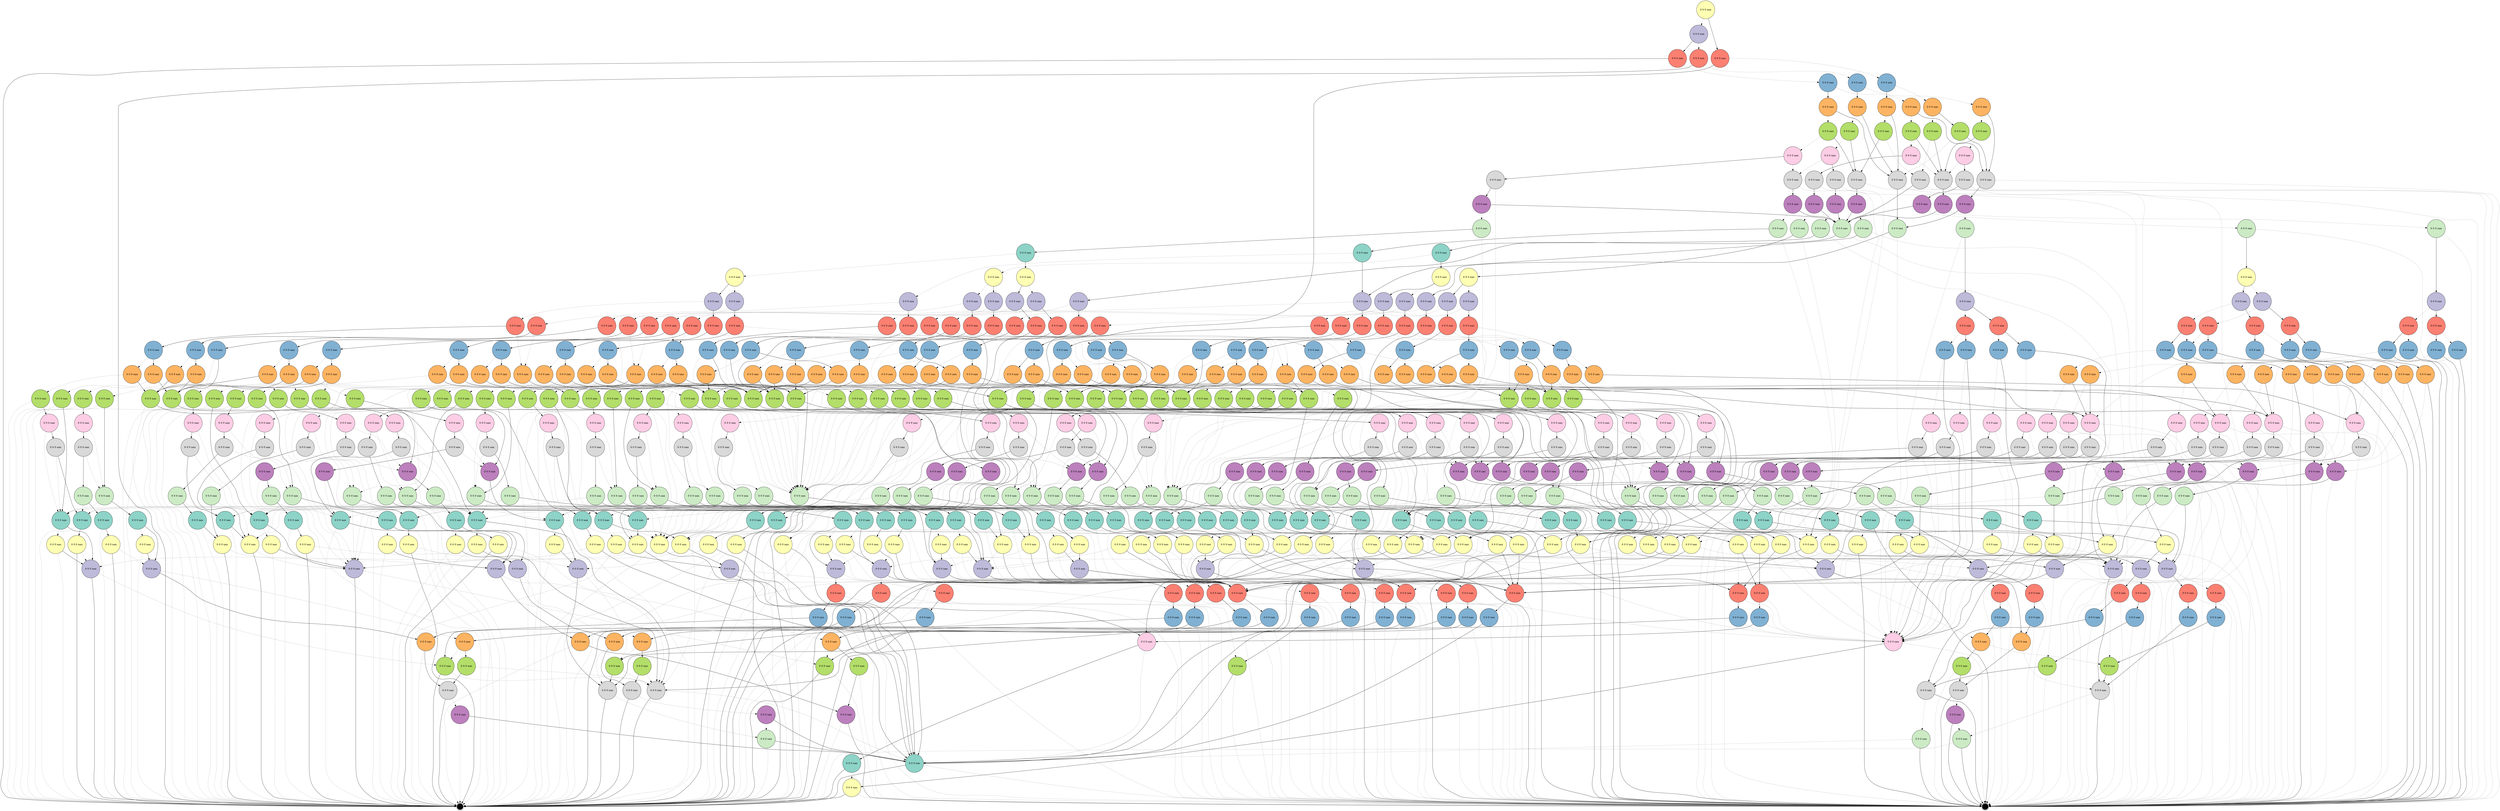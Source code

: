 digraph "" {
		node [colorscheme=set312,
		label="\N",
		shape=circle,
		style=filled
		];
{
graph [rank=same];
74072	[fillcolor=2, label="0 0 0 nan", rank=1];
}
{
graph [rank=same];
74071	[fillcolor=3, label="0 0 0 nan", rank=2];
}
{
graph [rank=same];
74070	[fillcolor=4, label="0 0 0 nan", rank=3];
73778	[fillcolor=4, label="0 0 0 nan", rank=3];
73496	[fillcolor=4, label="0 0 0 nan", rank=3];
}
{
graph [rank=same];
74069	[fillcolor=5, label="0 0 0 nan", rank=4];
73495	[fillcolor=5, label="0 0 0 nan", rank=4];
73777	[fillcolor=5, label="0 0 0 nan", rank=4];
}
{
graph [rank=same];
73776	[fillcolor=6, label="0 0 0 nan", rank=5];
74068	[fillcolor=6, label="0 0 0 nan", rank=5];
73447	[fillcolor=6, label="0 0 0 nan", rank=5];
73494	[fillcolor=6, label="0 0 0 nan", rank=5];
74005	[fillcolor=6, label="0 0 0 nan", rank=5];
73725	[fillcolor=6, label="0 0 0 nan", rank=5];
}
{
graph [rank=same];
73724	[fillcolor=7, label="0 0 0 nan", rank=6];
74004	[fillcolor=7, label="0 0 0 nan", rank=6];
73775	[fillcolor=7, label="0 0 0 nan", rank=6];
73446	[fillcolor=7, label="0 0 0 nan", rank=6];
74067	[fillcolor=7, label="0 0 0 nan", rank=6];
73472	[fillcolor=7, label="0 0 0 nan", rank=6];
73493	[fillcolor=7, label="0 0 0 nan", rank=6];
}
{
graph [rank=same];
74066	[fillcolor=8, label="0 0 0 nan", rank=7];
73774	[fillcolor=8, label="0 0 0 nan", rank=7];
73723	[fillcolor=8, label="0 0 0 nan", rank=7];
74003	[fillcolor=8, label="0 0 0 nan", rank=7];
}
{
graph [rank=same];
73445	[fillcolor=9, label="0 0 0 nan", rank=8];
74065	[fillcolor=9, label="0 0 0 nan", rank=8];
73492	[fillcolor=9, label="0 0 0 nan", rank=8];
73722	[fillcolor=9, label="0 0 0 nan", rank=8];
73391	[fillcolor=9, label="0 0 0 nan", rank=8];
73773	[fillcolor=9, label="0 0 0 nan", rank=8];
73471	[fillcolor=9, label="0 0 0 nan", rank=8];
73444	[fillcolor=9, label="0 0 0 nan", rank=8];
73713	[fillcolor=9, label="0 0 0 nan", rank=8];
74002	[fillcolor=9, label="0 0 0 nan", rank=8];
}
{
graph [rank=same];
73721	[fillcolor=10, label="0 0 0 nan", rank=9];
74064	[fillcolor=10, label="0 0 0 nan", rank=9];
73772	[fillcolor=10, label="0 0 0 nan", rank=9];
73491	[fillcolor=10, label="0 0 0 nan", rank=9];
73470	[fillcolor=10, label="0 0 0 nan", rank=9];
73443	[fillcolor=10, label="0 0 0 nan", rank=9];
73712	[fillcolor=10, label="0 0 0 nan", rank=9];
74001	[fillcolor=10, label="0 0 0 nan", rank=9];
}
{
graph [rank=same];
73490	[fillcolor=11, label="0 0 0 nan", rank=10];
73442	[fillcolor=11, label="0 0 0 nan", rank=10];
73403	[fillcolor=11, label="0 0 0 nan", rank=10];
73720	[fillcolor=11, label="0 0 0 nan", rank=10];
73469	[fillcolor=11, label="0 0 0 nan", rank=10];
73390	[fillcolor=11, label="0 0 0 nan", rank=10];
74000	[fillcolor=11, label="0 0 0 nan", rank=10];
73771	[fillcolor=11, label="0 0 0 nan", rank=10];
73711	[fillcolor=11, label="0 0 0 nan", rank=10];
74063	[fillcolor=11, label="0 0 0 nan", rank=10];
}
{
graph [rank=same];
73710	[fillcolor=1, label="0 0 0 nan", rank=11];
73999	[fillcolor=1, label="0 0 0 nan", rank=11];
73719	[fillcolor=1, label="0 0 0 nan", rank=11];
}
{
graph [rank=same];
73902	[fillcolor=2, label="0 0 0 nan", rank=12];
73599	[fillcolor=2, label="0 0 0 nan", rank=12];
74062	[fillcolor=2, label="0 0 0 nan", rank=12];
73709	[fillcolor=2, label="0 0 0 nan", rank=12];
73770	[fillcolor=2, label="0 0 0 nan", rank=12];
73998	[fillcolor=2, label="0 0 0 nan", rank=12];
}
{
graph [rank=same];
73997	[fillcolor=3, label="0 0 0 nan", rank=13];
73598	[fillcolor=3, label="0 0 0 nan", rank=13];
73441	[fillcolor=3, label="0 0 0 nan", rank=13];
73769	[fillcolor=3, label="0 0 0 nan", rank=13];
73468	[fillcolor=3, label="0 0 0 nan", rank=13];
73708	[fillcolor=3, label="0 0 0 nan", rank=13];
73389	[fillcolor=3, label="0 0 0 nan", rank=13];
74040	[fillcolor=3, label="0 0 0 nan", rank=13];
73559	[fillcolor=3, label="0 0 0 nan", rank=13];
73718	[fillcolor=3, label="0 0 0 nan", rank=13];
73901	[fillcolor=3, label="0 0 0 nan", rank=13];
73402	[fillcolor=3, label="0 0 0 nan", rank=13];
73668	[fillcolor=3, label="0 0 0 nan", rank=13];
74061	[fillcolor=3, label="0 0 0 nan", rank=13];
73489	[fillcolor=3, label="0 0 0 nan", rank=13];
73857	[fillcolor=3, label="0 0 0 nan", rank=13];
73953	[fillcolor=3, label="0 0 0 nan", rank=13];
73752	[fillcolor=3, label="0 0 0 nan", rank=13];
}
{
graph [rank=same];
73558	[fillcolor=4, label="0 0 0 nan", rank=14];
73768	[fillcolor=4, label="0 0 0 nan", rank=14];
73597	[fillcolor=4, label="0 0 0 nan", rank=14];
73387	[fillcolor=4, label="0 0 0 nan", rank=14];
73837	[fillcolor=4, label="0 0 0 nan", rank=14];
74050	[fillcolor=4, label="0 0 0 nan", rank=14];
73760	[fillcolor=4, label="0 0 0 nan", rank=14];
73900	[fillcolor=4, label="0 0 0 nan", rank=14];
73883	[fillcolor=4, label="0 0 0 nan", rank=14];
73717	[fillcolor=4, label="0 0 0 nan", rank=14];
73401	[fillcolor=4, label="0 0 0 nan", rank=14];
73488	[fillcolor=4, label="0 0 0 nan", rank=14];
73740	[fillcolor=4, label="0 0 0 nan", rank=14];
73429	[fillcolor=4, label="0 0 0 nan", rank=14];
73939	[fillcolor=4, label="0 0 0 nan", rank=14];
73460	[fillcolor=4, label="0 0 0 nan", rank=14];
73751	[fillcolor=4, label="0 0 0 nan", rank=14];
73467	[fillcolor=4, label="0 0 0 nan", rank=14];
73388	[fillcolor=4, label="0 0 0 nan", rank=14];
74024	[fillcolor=4, label="0 0 0 nan", rank=14];
73481	[fillcolor=4, label="0 0 0 nan", rank=14];
73440	[fillcolor=4, label="0 0 0 nan", rank=14];
73715	[fillcolor=4, label="0 0 0 nan", rank=14];
73543	[fillcolor=4, label="0 0 0 nan", rank=14];
73952	[fillcolor=4, label="0 0 0 nan", rank=14];
73582	[fillcolor=4, label="0 0 0 nan", rank=14];
74039	[fillcolor=4, label="0 0 0 nan", rank=14];
73692	[fillcolor=4, label="0 0 0 nan", rank=14];
73400	[fillcolor=4, label="0 0 0 nan", rank=14];
73707	[fillcolor=4, label="0 0 0 nan", rank=14];
73652	[fillcolor=4, label="0 0 0 nan", rank=14];
73856	[fillcolor=4, label="0 0 0 nan", rank=14];
73667	[fillcolor=4, label="0 0 0 nan", rank=14];
73996	[fillcolor=4, label="0 0 0 nan", rank=14];
74060	[fillcolor=4, label="0 0 0 nan", rank=14];
73979	[fillcolor=4, label="0 0 0 nan", rank=14];
}
{
graph [rank=same];
73596	[fillcolor=5, label="0 0 0 nan", rank=15];
73767	[fillcolor=5, label="0 0 0 nan", rank=15];
73518	[fillcolor=5, label="0 0 0 nan", rank=15];
74038	[fillcolor=5, label="0 0 0 nan", rank=15];
73557	[fillcolor=5, label="0 0 0 nan", rank=15];
73439	[fillcolor=5, label="0 0 0 nan", rank=15];
73428	[fillcolor=5, label="0 0 0 nan", rank=15];
73434	[fillcolor=5, label="0 0 0 nan", rank=15];
73542	[fillcolor=5, label="0 0 0 nan", rank=15];
74014	[fillcolor=5, label="0 0 0 nan", rank=15];
73487	[fillcolor=5, label="0 0 0 nan", rank=15];
73466	[fillcolor=5, label="0 0 0 nan", rank=15];
73855	[fillcolor=5, label="0 0 0 nan", rank=15];
73716	[fillcolor=5, label="0 0 0 nan", rank=15];
73732	[fillcolor=5, label="0 0 0 nan", rank=15];
73846	[fillcolor=5, label="0 0 0 nan", rank=15];
73930	[fillcolor=5, label="0 0 0 nan", rank=15];
73476	[fillcolor=5, label="0 0 0 nan", rank=15];
73978	[fillcolor=5, label="0 0 0 nan", rank=15];
73550	[fillcolor=5, label="0 0 0 nan", rank=15];
73480	[fillcolor=5, label="0 0 0 nan", rank=15];
73899	[fillcolor=5, label="0 0 0 nan", rank=15];
73745	[fillcolor=5, label="0 0 0 nan", rank=15];
73418	[fillcolor=5, label="0 0 0 nan", rank=15];
73882	[fillcolor=5, label="0 0 0 nan", rank=15];
73463	[fillcolor=5, label="0 0 0 nan", rank=15];
73706	[fillcolor=5, label="0 0 0 nan", rank=15];
73739	[fillcolor=5, label="0 0 0 nan", rank=15];
74031	[fillcolor=5, label="0 0 0 nan", rank=15];
73663	[fillcolor=5, label="0 0 0 nan", rank=15];
73759	[fillcolor=5, label="0 0 0 nan", rank=15];
73453	[fillcolor=5, label="0 0 0 nan", rank=15];
73484	[fillcolor=5, label="0 0 0 nan", rank=15];
74049	[fillcolor=5, label="0 0 0 nan", rank=15];
74023	[fillcolor=5, label="0 0 0 nan", rank=15];
73995	[fillcolor=5, label="0 0 0 nan", rank=15];
73750	[fillcolor=5, label="0 0 0 nan", rank=15];
73714	[fillcolor=5, label="0 0 0 nan", rank=15];
73691	[fillcolor=5, label="0 0 0 nan", rank=15];
74059	[fillcolor=5, label="0 0 0 nan", rank=15];
73459	[fillcolor=5, label="0 0 0 nan", rank=15];
73948	[fillcolor=5, label="0 0 0 nan", rank=15];
73638	[fillcolor=5, label="0 0 0 nan", rank=15];
73806	[fillcolor=5, label="0 0 0 nan", rank=15];
73581	[fillcolor=5, label="0 0 0 nan", rank=15];
73836	[fillcolor=5, label="0 0 0 nan", rank=15];
}
{
graph [rank=same];
73588	[fillcolor=6, label="0 0 0 nan", rank=16];
73840	[fillcolor=6, label="0 0 0 nan", rank=16];
73738	[fillcolor=6, label="0 0 0 nan", rank=16];
73580	[fillcolor=6, label="0 0 0 nan", rank=16];
73762	[fillcolor=6, label="0 0 0 nan", rank=16];
73795	[fillcolor=6, label="0 0 0 nan", rank=16];
73825	[fillcolor=6, label="0 0 0 nan", rank=16];
73929	[fillcolor=6, label="0 0 0 nan", rank=16];
73749	[fillcolor=6, label="0 0 0 nan", rank=16];
73731	[fillcolor=6, label="0 0 0 nan", rank=16];
73849	[fillcolor=6, label="0 0 0 nan", rank=16];
73890	[fillcolor=6, label="0 0 0 nan", rank=16];
73637	[fillcolor=6, label="0 0 0 nan", rank=16];
73986	[fillcolor=6, label="0 0 0 nan", rank=16];
74022	[fillcolor=6, label="0 0 0 nan", rank=16];
74008	[fillcolor=6, label="0 0 0 nan", rank=16];
73938	[fillcolor=6, label="0 0 0 nan", rank=16];
73942	[fillcolor=6, label="0 0 0 nan", rank=16];
73898	[fillcolor=6, label="0 0 0 nan", rank=16];
73595	[fillcolor=6, label="0 0 0 nan", rank=16];
73766	[fillcolor=6, label="0 0 0 nan", rank=16];
73662	[fillcolor=6, label="0 0 0 nan", rank=16];
73556	[fillcolor=6, label="0 0 0 nan", rank=16];
73690	[fillcolor=6, label="0 0 0 nan", rank=16];
73545	[fillcolor=6, label="0 0 0 nan", rank=16];
74033	[fillcolor=6, label="0 0 0 nan", rank=16];
73845	[fillcolor=6, label="0 0 0 nan", rank=16];
73549	[fillcolor=6, label="0 0 0 nan", rank=16];
73744	[fillcolor=6, label="0 0 0 nan", rank=16];
74037	[fillcolor=6, label="0 0 0 nan", rank=16];
73951	[fillcolor=6, label="0 0 0 nan", rank=16];
73758	[fillcolor=6, label="0 0 0 nan", rank=16];
73919	[fillcolor=6, label="0 0 0 nan", rank=16];
73532	[fillcolor=6, label="0 0 0 nan", rank=16];
73741	[fillcolor=6, label="0 0 0 nan", rank=16];
73835	[fillcolor=6, label="0 0 0 nan", rank=16];
73994	[fillcolor=6, label="0 0 0 nan", rank=16];
73734	[fillcolor=6, label="0 0 0 nan", rank=16];
74013	[fillcolor=6, label="0 0 0 nan", rank=16];
73573	[fillcolor=6, label="0 0 0 nan", rank=16];
73977	[fillcolor=6, label="0 0 0 nan", rank=16];
73620	[fillcolor=6, label="0 0 0 nan", rank=16];
73947	[fillcolor=6, label="0 0 0 nan", rank=16];
73705	[fillcolor=6, label="0 0 0 nan", rank=16];
73969	[fillcolor=6, label="0 0 0 nan", rank=16];
73698	[fillcolor=6, label="0 0 0 nan", rank=16];
73854	[fillcolor=6, label="0 0 0 nan", rank=16];
73881	[fillcolor=6, label="0 0 0 nan", rank=16];
73655	[fillcolor=6, label="0 0 0 nan", rank=16];
73746	[fillcolor=6, label="0 0 0 nan", rank=16];
74026	[fillcolor=6, label="0 0 0 nan", rank=16];
74017	[fillcolor=6, label="0 0 0 nan", rank=16];
74058	[fillcolor=6, label="0 0 0 nan", rank=16];
73508	[fillcolor=6, label="0 0 0 nan", rank=16];
73541	[fillcolor=6, label="0 0 0 nan", rank=16];
73873	[fillcolor=6, label="0 0 0 nan", rank=16];
73552	[fillcolor=6, label="0 0 0 nan", rank=16];
73683	[fillcolor=6, label="0 0 0 nan", rank=16];
73517	[fillcolor=6, label="0 0 0 nan", rank=16];
73666	[fillcolor=6, label="0 0 0 nan", rank=16];
73805	[fillcolor=6, label="0 0 0 nan", rank=16];
74043	[fillcolor=6, label="0 0 0 nan", rank=16];
73754	[fillcolor=6, label="0 0 0 nan", rank=16];
73651	[fillcolor=6, label="0 0 0 nan", rank=16];
74030	[fillcolor=6, label="0 0 0 nan", rank=16];
74048	[fillcolor=6, label="0 0 0 nan", rank=16];
74053	[fillcolor=6, label="0 0 0 nan", rank=16];
73727	[fillcolor=6, label="0 0 0 nan", rank=16];
}
{
graph [rank=same];
73650	[fillcolor=7, label="0 0 0 nan", rank=17];
73834	[fillcolor=7, label="0 0 0 nan", rank=17];
73824	[fillcolor=7, label="0 0 0 nan", rank=17];
73435	[fillcolor=7, label="0 0 0 nan", rank=17];
73928	[fillcolor=7, label="0 0 0 nan", rank=17];
73946	[fillcolor=7, label="0 0 0 nan", rank=17];
73897	[fillcolor=7, label="0 0 0 nan", rank=17];
73654	[fillcolor=7, label="0 0 0 nan", rank=17];
73794	[fillcolor=7, label="0 0 0 nan", rank=17];
73697	[fillcolor=7, label="0 0 0 nan", rank=17];
73889	[fillcolor=7, label="0 0 0 nan", rank=17];
73540	[fillcolor=7, label="0 0 0 nan", rank=17];
73689	[fillcolor=7, label="0 0 0 nan", rank=17];
73950	[fillcolor=7, label="0 0 0 nan", rank=17];
73544	[fillcolor=7, label="0 0 0 nan", rank=17];
73516	[fillcolor=7, label="0 0 0 nan", rank=17];
73548	[fillcolor=7, label="0 0 0 nan", rank=17];
73664	[fillcolor=7, label="0 0 0 nan", rank=17];
73587	[fillcolor=7, label="0 0 0 nan", rank=17];
73427	[fillcolor=7, label="0 0 0 nan", rank=17];
73653	[fillcolor=7, label="0 0 0 nan", rank=17];
73619	[fillcolor=7, label="0 0 0 nan", rank=17];
73419	[fillcolor=7, label="0 0 0 nan", rank=17];
73872	[fillcolor=7, label="0 0 0 nan", rank=17];
73658	[fillcolor=7, label="0 0 0 nan", rank=17];
73941	[fillcolor=7, label="0 0 0 nan", rank=17];
73531	[fillcolor=7, label="0 0 0 nan", rank=17];
73608	[fillcolor=7, label="0 0 0 nan", rank=17];
73636	[fillcolor=7, label="0 0 0 nan", rank=17];
73993	[fillcolor=7, label="0 0 0 nan", rank=17];
73968	[fillcolor=7, label="0 0 0 nan", rank=17];
73665	[fillcolor=7, label="0 0 0 nan", rank=17];
73976	[fillcolor=7, label="0 0 0 nan", rank=17];
73704	[fillcolor=7, label="0 0 0 nan", rank=17];
73417	[fillcolor=7, label="0 0 0 nan", rank=17];
73551	[fillcolor=7, label="0 0 0 nan", rank=17];
73853	[fillcolor=7, label="0 0 0 nan", rank=17];
73430	[fillcolor=7, label="0 0 0 nan", rank=17];
73804	[fillcolor=7, label="0 0 0 nan", rank=17];
73507	[fillcolor=7, label="0 0 0 nan", rank=17];
73579	[fillcolor=7, label="0 0 0 nan", rank=17];
73844	[fillcolor=7, label="0 0 0 nan", rank=17];
73409	[fillcolor=7, label="0 0 0 nan", rank=17];
73880	[fillcolor=7, label="0 0 0 nan", rank=17];
73985	[fillcolor=7, label="0 0 0 nan", rank=17];
73555	[fillcolor=7, label="0 0 0 nan", rank=17];
73848	[fillcolor=7, label="0 0 0 nan", rank=17];
73937	[fillcolor=7, label="0 0 0 nan", rank=17];
73628	[fillcolor=7, label="0 0 0 nan", rank=17];
73572	[fillcolor=7, label="0 0 0 nan", rank=17];
73594	[fillcolor=7, label="0 0 0 nan", rank=17];
73644	[fillcolor=7, label="0 0 0 nan", rank=17];
73661	[fillcolor=7, label="0 0 0 nan", rank=17];
73682	[fillcolor=7, label="0 0 0 nan", rank=17];
73433	[fillcolor=7, label="0 0 0 nan", rank=17];
73839	[fillcolor=7, label="0 0 0 nan", rank=17];
73438	[fillcolor=7, label="0 0 0 nan", rank=17];
73918	[fillcolor=7, label="0 0 0 nan", rank=17];
}
{
graph [rank=same];
73703	[fillcolor=8, label="0 0 0 nan", rank=18];
73578	[fillcolor=8, label="0 0 0 nan", rank=18];
73748	[fillcolor=8, label="0 0 0 nan", rank=18];
73852	[fillcolor=8, label="0 0 0 nan", rank=18];
73483	[fillcolor=8, label="0 0 0 nan", rank=18];
73515	[fillcolor=8, label="0 0 0 nan", rank=18];
73462	[fillcolor=8, label="0 0 0 nan", rank=18];
73635	[fillcolor=8, label="0 0 0 nan", rank=18];
73737	[fillcolor=8, label="0 0 0 nan", rank=18];
73465	[fillcolor=8, label="0 0 0 nan", rank=18];
73432	[fillcolor=8, label="0 0 0 nan", rank=18];
73833	[fillcolor=8, label="0 0 0 nan", rank=18];
73975	[fillcolor=8, label="0 0 0 nan", rank=18];
73660	[fillcolor=8, label="0 0 0 nan", rank=18];
73688	[fillcolor=8, label="0 0 0 nan", rank=18];
73452	[fillcolor=8, label="0 0 0 nan", rank=18];
74036	[fillcolor=8, label="0 0 0 nan", rank=18];
74021	[fillcolor=8, label="0 0 0 nan", rank=18];
73479	[fillcolor=8, label="0 0 0 nan", rank=18];
73945	[fillcolor=8, label="0 0 0 nan", rank=18];
73730	[fillcolor=8, label="0 0 0 nan", rank=18];
73879	[fillcolor=8, label="0 0 0 nan", rank=18];
73416	[fillcolor=8, label="0 0 0 nan", rank=18];
73757	[fillcolor=8, label="0 0 0 nan", rank=18];
73927	[fillcolor=8, label="0 0 0 nan", rank=18];
74057	[fillcolor=8, label="0 0 0 nan", rank=18];
73458	[fillcolor=8, label="0 0 0 nan", rank=18];
73843	[fillcolor=8, label="0 0 0 nan", rank=18];
73475	[fillcolor=8, label="0 0 0 nan", rank=18];
73547	[fillcolor=8, label="0 0 0 nan", rank=18];
73657	[fillcolor=8, label="0 0 0 nan", rank=18];
73896	[fillcolor=8, label="0 0 0 nan", rank=18];
73992	[fillcolor=8, label="0 0 0 nan", rank=18];
73539	[fillcolor=8, label="0 0 0 nan", rank=18];
73743	[fillcolor=8, label="0 0 0 nan", rank=18];
74047	[fillcolor=8, label="0 0 0 nan", rank=18];
73803	[fillcolor=8, label="0 0 0 nan", rank=18];
73486	[fillcolor=8, label="0 0 0 nan", rank=18];
73426	[fillcolor=8, label="0 0 0 nan", rank=18];
73593	[fillcolor=8, label="0 0 0 nan", rank=18];
73437	[fillcolor=8, label="0 0 0 nan", rank=18];
73554	[fillcolor=8, label="0 0 0 nan", rank=18];
74012	[fillcolor=8, label="0 0 0 nan", rank=18];
74029	[fillcolor=8, label="0 0 0 nan", rank=18];
73627	[fillcolor=8, label="0 0 0 nan", rank=18];
73765	[fillcolor=8, label="0 0 0 nan", rank=18];
}
{
graph [rank=same];
73802	[fillcolor=9, label="0 0 0 nan", rank=19];
74011	[fillcolor=9, label="0 0 0 nan", rank=19];
73482	[fillcolor=9, label="0 0 0 nan", rank=19];
73415	[fillcolor=9, label="0 0 0 nan", rank=19];
73736	[fillcolor=9, label="0 0 0 nan", rank=19];
73457	[fillcolor=9, label="0 0 0 nan", rank=19];
73729	[fillcolor=9, label="0 0 0 nan", rank=19];
73747	[fillcolor=9, label="0 0 0 nan", rank=19];
73895	[fillcolor=9, label="0 0 0 nan", rank=19];
73474	[fillcolor=9, label="0 0 0 nan", rank=19];
73626	[fillcolor=9, label="0 0 0 nan", rank=19];
73742	[fillcolor=9, label="0 0 0 nan", rank=19];
73464	[fillcolor=9, label="0 0 0 nan", rank=19];
73577	[fillcolor=9, label="0 0 0 nan", rank=19];
73546	[fillcolor=9, label="0 0 0 nan", rank=19];
73538	[fillcolor=9, label="0 0 0 nan", rank=19];
73592	[fillcolor=9, label="0 0 0 nan", rank=19];
73991	[fillcolor=9, label="0 0 0 nan", rank=19];
74020	[fillcolor=9, label="0 0 0 nan", rank=19];
73425	[fillcolor=9, label="0 0 0 nan", rank=19];
73851	[fillcolor=9, label="0 0 0 nan", rank=19];
73656	[fillcolor=9, label="0 0 0 nan", rank=19];
73478	[fillcolor=9, label="0 0 0 nan", rank=19];
73756	[fillcolor=9, label="0 0 0 nan", rank=19];
73974	[fillcolor=9, label="0 0 0 nan", rank=19];
73832	[fillcolor=9, label="0 0 0 nan", rank=19];
73944	[fillcolor=9, label="0 0 0 nan", rank=19];
74056	[fillcolor=9, label="0 0 0 nan", rank=19];
73461	[fillcolor=9, label="0 0 0 nan", rank=19];
73514	[fillcolor=9, label="0 0 0 nan", rank=19];
73634	[fillcolor=9, label="0 0 0 nan", rank=19];
73702	[fillcolor=9, label="0 0 0 nan", rank=19];
73451	[fillcolor=9, label="0 0 0 nan", rank=19];
74046	[fillcolor=9, label="0 0 0 nan", rank=19];
73485	[fillcolor=9, label="0 0 0 nan", rank=19];
74028	[fillcolor=9, label="0 0 0 nan", rank=19];
73926	[fillcolor=9, label="0 0 0 nan", rank=19];
73764	[fillcolor=9, label="0 0 0 nan", rank=19];
73436	[fillcolor=9, label="0 0 0 nan", rank=19];
73431	[fillcolor=9, label="0 0 0 nan", rank=19];
73687	[fillcolor=9, label="0 0 0 nan", rank=19];
73842	[fillcolor=9, label="0 0 0 nan", rank=19];
73553	[fillcolor=9, label="0 0 0 nan", rank=19];
73659	[fillcolor=9, label="0 0 0 nan", rank=19];
73878	[fillcolor=9, label="0 0 0 nan", rank=19];
74035	[fillcolor=9, label="0 0 0 nan", rank=19];
}
{
graph [rank=same];
74052	[fillcolor=10, label="0 0 0 nan", rank=20];
74010	[fillcolor=10, label="0 0 0 nan", rank=20];
74032	[fillcolor=10, label="0 0 0 nan", rank=20];
74007	[fillcolor=10, label="0 0 0 nan", rank=20];
73793	[fillcolor=10, label="0 0 0 nan", rank=20];
73973	[fillcolor=10, label="0 0 0 nan", rank=20];
73917	[fillcolor=10, label="0 0 0 nan", rank=20];
73888	[fillcolor=10, label="0 0 0 nan", rank=20];
74025	[fillcolor=10, label="0 0 0 nan", rank=20];
73940	[fillcolor=10, label="0 0 0 nan", rank=20];
73801	[fillcolor=10, label="0 0 0 nan", rank=20];
73925	[fillcolor=10, label="0 0 0 nan", rank=20];
73936	[fillcolor=10, label="0 0 0 nan", rank=20];
73823	[fillcolor=10, label="0 0 0 nan", rank=20];
74055	[fillcolor=10, label="0 0 0 nan", rank=20];
74027	[fillcolor=10, label="0 0 0 nan", rank=20];
73850	[fillcolor=10, label="0 0 0 nan", rank=20];
73831	[fillcolor=10, label="0 0 0 nan", rank=20];
74042	[fillcolor=10, label="0 0 0 nan", rank=20];
73984	[fillcolor=10, label="0 0 0 nan", rank=20];
73949	[fillcolor=10, label="0 0 0 nan", rank=20];
74045	[fillcolor=10, label="0 0 0 nan", rank=20];
74034	[fillcolor=10, label="0 0 0 nan", rank=20];
73990	[fillcolor=10, label="0 0 0 nan", rank=20];
73967	[fillcolor=10, label="0 0 0 nan", rank=20];
73847	[fillcolor=10, label="0 0 0 nan", rank=20];
73841	[fillcolor=10, label="0 0 0 nan", rank=20];
73838	[fillcolor=10, label="0 0 0 nan", rank=20];
73943	[fillcolor=10, label="0 0 0 nan", rank=20];
74016	[fillcolor=10, label="0 0 0 nan", rank=20];
73871	[fillcolor=10, label="0 0 0 nan", rank=20];
73894	[fillcolor=10, label="0 0 0 nan", rank=20];
74019	[fillcolor=10, label="0 0 0 nan", rank=20];
73877	[fillcolor=10, label="0 0 0 nan", rank=20];
}
{
graph [rank=same];
73763	[fillcolor=11, label="0 0 0 nan", rank=21];
73408	[fillcolor=11, label="0 0 0 nan", rank=21];
74018	[fillcolor=11, label="0 0 0 nan", rank=21];
73450	[fillcolor=11, label="0 0 0 nan", rank=21];
73571	[fillcolor=11, label="0 0 0 nan", rank=21];
73822	[fillcolor=11, label="0 0 0 nan", rank=21];
73887	[fillcolor=11, label="0 0 0 nan", rank=21];
73876	[fillcolor=11, label="0 0 0 nan", rank=21];
73456	[fillcolor=11, label="0 0 0 nan", rank=21];
74054	[fillcolor=11, label="0 0 0 nan", rank=21];
73696	[fillcolor=11, label="0 0 0 nan", rank=21];
73681	[fillcolor=11, label="0 0 0 nan", rank=21];
73792	[fillcolor=11, label="0 0 0 nan", rank=21];
73935	[fillcolor=11, label="0 0 0 nan", rank=21];
73893	[fillcolor=11, label="0 0 0 nan", rank=21];
73537	[fillcolor=11, label="0 0 0 nan", rank=21];
73625	[fillcolor=11, label="0 0 0 nan", rank=21];
73870	[fillcolor=11, label="0 0 0 nan", rank=21];
73989	[fillcolor=11, label="0 0 0 nan", rank=21];
73386	[fillcolor=11, label="0 0 0 nan", rank=21];
73753	[fillcolor=11, label="0 0 0 nan", rank=21];
73800	[fillcolor=11, label="0 0 0 nan", rank=21];
73701	[fillcolor=11, label="0 0 0 nan", rank=21];
73966	[fillcolor=11, label="0 0 0 nan", rank=21];
73477	[fillcolor=11, label="0 0 0 nan", rank=21];
73424	[fillcolor=11, label="0 0 0 nan", rank=21];
73916	[fillcolor=11, label="0 0 0 nan", rank=21];
74041	[fillcolor=11, label="0 0 0 nan", rank=21];
74015	[fillcolor=11, label="0 0 0 nan", rank=21];
73830	[fillcolor=11, label="0 0 0 nan", rank=21];
73972	[fillcolor=11, label="0 0 0 nan", rank=21];
73378	[fillcolor=11, label="0 0 0 nan", rank=21];
73733	[fillcolor=11, label="0 0 0 nan", rank=21];
73576	[fillcolor=11, label="0 0 0 nan", rank=21];
73607	[fillcolor=11, label="0 0 0 nan", rank=21];
73735	[fillcolor=11, label="0 0 0 nan", rank=21];
73726	[fillcolor=11, label="0 0 0 nan", rank=21];
73649	[fillcolor=11, label="0 0 0 nan", rank=21];
73686	[fillcolor=11, label="0 0 0 nan", rank=21];
73586	[fillcolor=11, label="0 0 0 nan", rank=21];
73414	[fillcolor=11, label="0 0 0 nan", rank=21];
73924	[fillcolor=11, label="0 0 0 nan", rank=21];
73513	[fillcolor=11, label="0 0 0 nan", rank=21];
73618	[fillcolor=11, label="0 0 0 nan", rank=21];
73506	[fillcolor=11, label="0 0 0 nan", rank=21];
74009	[fillcolor=11, label="0 0 0 nan", rank=21];
73399	[fillcolor=11, label="0 0 0 nan", rank=21];
73394	[fillcolor=11, label="0 0 0 nan", rank=21];
73761	[fillcolor=11, label="0 0 0 nan", rank=21];
73755	[fillcolor=11, label="0 0 0 nan", rank=21];
73728	[fillcolor=11, label="0 0 0 nan", rank=21];
74044	[fillcolor=11, label="0 0 0 nan", rank=21];
74051	[fillcolor=11, label="0 0 0 nan", rank=21];
73591	[fillcolor=11, label="0 0 0 nan", rank=21];
73983	[fillcolor=11, label="0 0 0 nan", rank=21];
73473	[fillcolor=11, label="0 0 0 nan", rank=21];
73633	[fillcolor=11, label="0 0 0 nan", rank=21];
74006	[fillcolor=11, label="0 0 0 nan", rank=21];
73643	[fillcolor=11, label="0 0 0 nan", rank=21];
73530	[fillcolor=11, label="0 0 0 nan", rank=21];
}
{
graph [rank=same];
73575	[fillcolor=1, label="0 0 0 nan", rank=22];
73617	[fillcolor=1, label="0 0 0 nan", rank=22];
73525	[fillcolor=1, label="0 0 0 nan", rank=22];
73797	[fillcolor=1, label="0 0 0 nan", rank=22];
73622	[fillcolor=1, label="0 0 0 nan", rank=22];
73505	[fillcolor=1, label="0 0 0 nan", rank=22];
73921	[fillcolor=1, label="0 0 0 nan", rank=22];
73604	[fillcolor=1, label="0 0 0 nan", rank=22];
73821	[fillcolor=1, label="0 0 0 nan", rank=22];
73685	[fillcolor=1, label="0 0 0 nan", rank=22];
73642	[fillcolor=1, label="0 0 0 nan", rank=22];
73411	[fillcolor=1, label="0 0 0 nan", rank=22];
73648	[fillcolor=1, label="0 0 0 nan", rank=22];
73923	[fillcolor=1, label="0 0 0 nan", rank=22];
73407	[fillcolor=1, label="0 0 0 nan", rank=22];
73614	[fillcolor=1, label="0 0 0 nan", rank=22];
73915	[fillcolor=1, label="0 0 0 nan", rank=22];
73700	[fillcolor=1, label="0 0 0 nan", rank=22];
73502	[fillcolor=1, label="0 0 0 nan", rank=22];
73695	[fillcolor=1, label="0 0 0 nan", rank=22];
73988	[fillcolor=1, label="0 0 0 nan", rank=22];
73965	[fillcolor=1, label="0 0 0 nan", rank=22];
73421	[fillcolor=1, label="0 0 0 nan", rank=22];
73534	[fillcolor=1, label="0 0 0 nan", rank=22];
73869	[fillcolor=1, label="0 0 0 nan", rank=22];
73413	[fillcolor=1, label="0 0 0 nan", rank=22];
73630	[fillcolor=1, label="0 0 0 nan", rank=22];
73680	[fillcolor=1, label="0 0 0 nan", rank=22];
73536	[fillcolor=1, label="0 0 0 nan", rank=22];
73788	[fillcolor=1, label="0 0 0 nan", rank=22];
73512	[fillcolor=1, label="0 0 0 nan", rank=22];
73510	[fillcolor=1, label="0 0 0 nan", rank=22];
73632	[fillcolor=1, label="0 0 0 nan", rank=22];
73423	[fillcolor=1, label="0 0 0 nan", rank=22];
73570	[fillcolor=1, label="0 0 0 nan", rank=22];
73799	[fillcolor=1, label="0 0 0 nan", rank=22];
73606	[fillcolor=1, label="0 0 0 nan", rank=22];
73892	[fillcolor=1, label="0 0 0 nan", rank=22];
73875	[fillcolor=1, label="0 0 0 nan", rank=22];
73791	[fillcolor=1, label="0 0 0 nan", rank=22];
73529	[fillcolor=1, label="0 0 0 nan", rank=22];
73982	[fillcolor=1, label="0 0 0 nan", rank=22];
73886	[fillcolor=1, label="0 0 0 nan", rank=22];
73817	[fillcolor=1, label="0 0 0 nan", rank=22];
73829	[fillcolor=1, label="0 0 0 nan", rank=22];
73405	[fillcolor=1, label="0 0 0 nan", rank=22];
73590	[fillcolor=1, label="0 0 0 nan", rank=22];
73585	[fillcolor=1, label="0 0 0 nan", rank=22];
73646	[fillcolor=1, label="0 0 0 nan", rank=22];
73971	[fillcolor=1, label="0 0 0 nan", rank=22];
73827	[fillcolor=1, label="0 0 0 nan", rank=22];
73932	[fillcolor=1, label="0 0 0 nan", rank=22];
73912	[fillcolor=1, label="0 0 0 nan", rank=22];
73640	[fillcolor=1, label="0 0 0 nan", rank=22];
73624	[fillcolor=1, label="0 0 0 nan", rank=22];
73934	[fillcolor=1, label="0 0 0 nan", rank=22];
}
{
graph [rank=same];
73790	[fillcolor=2, label="0 0 0 nan", rank=23];
73787	[fillcolor=2, label="0 0 0 nan", rank=23];
73621	[fillcolor=2, label="0 0 0 nan", rank=23];
73639	[fillcolor=2, label="0 0 0 nan", rank=23];
73420	[fillcolor=2, label="0 0 0 nan", rank=23];
73816	[fillcolor=2, label="0 0 0 nan", rank=23];
73920	[fillcolor=2, label="0 0 0 nan", rank=23];
73820	[fillcolor=2, label="0 0 0 nan", rank=23];
73535	[fillcolor=2, label="0 0 0 nan", rank=23];
73528	[fillcolor=2, label="0 0 0 nan", rank=23];
73699	[fillcolor=2, label="0 0 0 nan", rank=23];
73509	[fillcolor=2, label="0 0 0 nan", rank=23];
73981	[fillcolor=2, label="0 0 0 nan", rank=23];
73406	[fillcolor=2, label="0 0 0 nan", rank=23];
73819	[fillcolor=2, label="0 0 0 nan", rank=23];
73605	[fillcolor=2, label="0 0 0 nan", rank=23];
73449	[fillcolor=2, label="0 0 0 nan", rank=23];
73527	[fillcolor=2, label="0 0 0 nan", rank=23];
73796	[fillcolor=2, label="0 0 0 nan", rank=23];
73404	[fillcolor=2, label="0 0 0 nan", rank=23];
73623	[fillcolor=2, label="0 0 0 nan", rank=23];
73613	[fillcolor=2, label="0 0 0 nan", rank=23];
73970	[fillcolor=2, label="0 0 0 nan", rank=23];
73385	[fillcolor=2, label="0 0 0 nan", rank=23];
73603	[fillcolor=2, label="0 0 0 nan", rank=23];
73914	[fillcolor=2, label="0 0 0 nan", rank=23];
73455	[fillcolor=2, label="0 0 0 nan", rank=23];
73504	[fillcolor=2, label="0 0 0 nan", rank=23];
73422	[fillcolor=2, label="0 0 0 nan", rank=23];
73645	[fillcolor=2, label="0 0 0 nan", rank=23];
73826	[fillcolor=2, label="0 0 0 nan", rank=23];
73574	[fillcolor=2, label="0 0 0 nan", rank=23];
73885	[fillcolor=2, label="0 0 0 nan", rank=23];
73868	[fillcolor=2, label="0 0 0 nan", rank=23];
73384	[fillcolor=2, label="0 0 0 nan", rank=23];
73964	[fillcolor=2, label="0 0 0 nan", rank=23];
73589	[fillcolor=2, label="0 0 0 nan", rank=23];
73933	[fillcolor=2, label="0 0 0 nan", rank=23];
73629	[fillcolor=2, label="0 0 0 nan", rank=23];
73584	[fillcolor=2, label="0 0 0 nan", rank=23];
73987	[fillcolor=2, label="0 0 0 nan", rank=23];
73501	[fillcolor=2, label="0 0 0 nan", rank=23];
73891	[fillcolor=2, label="0 0 0 nan", rank=23];
73815	[fillcolor=2, label="0 0 0 nan", rank=23];
73874	[fillcolor=2, label="0 0 0 nan", rank=23];
73511	[fillcolor=2, label="0 0 0 nan", rank=23];
73569	[fillcolor=2, label="0 0 0 nan", rank=23];
73931	[fillcolor=2, label="0 0 0 nan", rank=23];
73397	[fillcolor=2, label="0 0 0 nan", rank=23];
73631	[fillcolor=2, label="0 0 0 nan", rank=23];
73412	[fillcolor=2, label="0 0 0 nan", rank=23];
73911	[fillcolor=2, label="0 0 0 nan", rank=23];
73616	[fillcolor=2, label="0 0 0 nan", rank=23];
73694	[fillcolor=2, label="0 0 0 nan", rank=23];
73647	[fillcolor=2, label="0 0 0 nan", rank=23];
73398	[fillcolor=2, label="0 0 0 nan", rank=23];
73684	[fillcolor=2, label="0 0 0 nan", rank=23];
73798	[fillcolor=2, label="0 0 0 nan", rank=23];
73523	[fillcolor=2, label="0 0 0 nan", rank=23];
73533	[fillcolor=2, label="0 0 0 nan", rank=23];
73524	[fillcolor=2, label="0 0 0 nan", rank=23];
73454	[fillcolor=2, label="0 0 0 nan", rank=23];
73828	[fillcolor=2, label="0 0 0 nan", rank=23];
73410	[fillcolor=2, label="0 0 0 nan", rank=23];
73679	[fillcolor=2, label="0 0 0 nan", rank=23];
73922	[fillcolor=2, label="0 0 0 nan", rank=23];
73448	[fillcolor=2, label="0 0 0 nan", rank=23];
73641	[fillcolor=2, label="0 0 0 nan", rank=23];
}
{
graph [rank=same];
73814	[fillcolor=3, label="0 0 0 nan", rank=24];
73786	[fillcolor=3, label="0 0 0 nan", rank=24];
73789	[fillcolor=3, label="0 0 0 nan", rank=24];
73526	[fillcolor=3, label="0 0 0 nan", rank=24];
73612	[fillcolor=3, label="0 0 0 nan", rank=24];
73818	[fillcolor=3, label="0 0 0 nan", rank=24];
73913	[fillcolor=3, label="0 0 0 nan", rank=24];
73867	[fillcolor=3, label="0 0 0 nan", rank=24];
73615	[fillcolor=3, label="0 0 0 nan", rank=24];
73910	[fillcolor=3, label="0 0 0 nan", rank=24];
73500	[fillcolor=3, label="0 0 0 nan", rank=24];
73693	[fillcolor=3, label="0 0 0 nan", rank=24];
73522	[fillcolor=3, label="0 0 0 nan", rank=24];
73503	[fillcolor=3, label="0 0 0 nan", rank=24];
73678	[fillcolor=3, label="0 0 0 nan", rank=24];
73583	[fillcolor=3, label="0 0 0 nan", rank=24];
73884	[fillcolor=3, label="0 0 0 nan", rank=24];
73568	[fillcolor=3, label="0 0 0 nan", rank=24];
73980	[fillcolor=3, label="0 0 0 nan", rank=24];
73963	[fillcolor=3, label="0 0 0 nan", rank=24];
}
{
graph [rank=same];
73782	[fillcolor=4, label="0 0 0 nan", rank=25];
73862	[fillcolor=4, label="0 0 0 nan", rank=25];
73866	[fillcolor=4, label="0 0 0 nan", rank=25];
73611	[fillcolor=4, label="0 0 0 nan", rank=25];
73785	[fillcolor=4, label="0 0 0 nan", rank=25];
73602	[fillcolor=4, label="0 0 0 nan", rank=25];
73677	[fillcolor=4, label="0 0 0 nan", rank=25];
73383	[fillcolor=4, label="0 0 0 nan", rank=25];
73393	[fillcolor=4, label="0 0 0 nan", rank=25];
73909	[fillcolor=4, label="0 0 0 nan", rank=25];
73813	[fillcolor=4, label="0 0 0 nan", rank=25];
73906	[fillcolor=4, label="0 0 0 nan", rank=25];
73521	[fillcolor=4, label="0 0 0 nan", rank=25];
73810	[fillcolor=4, label="0 0 0 nan", rank=25];
73567	[fillcolor=4, label="0 0 0 nan", rank=25];
73377	[fillcolor=4, label="0 0 0 nan", rank=25];
73499	[fillcolor=4, label="0 0 0 nan", rank=25];
73958	[fillcolor=4, label="0 0 0 nan", rank=25];
73396	[fillcolor=4, label="0 0 0 nan", rank=25];
73563	[fillcolor=4, label="0 0 0 nan", rank=25];
73673	[fillcolor=4, label="0 0 0 nan", rank=25];
73962	[fillcolor=4, label="0 0 0 nan", rank=25];
}
{
graph [rank=same];
73382	[fillcolor=5, label="0 0 0 nan", rank=26];
73676	[fillcolor=5, label="0 0 0 nan", rank=26];
73601	[fillcolor=5, label="0 0 0 nan", rank=26];
73376	[fillcolor=5, label="0 0 0 nan", rank=26];
73566	[fillcolor=5, label="0 0 0 nan", rank=26];
73672	[fillcolor=5, label="0 0 0 nan", rank=26];
73961	[fillcolor=5, label="0 0 0 nan", rank=26];
73865	[fillcolor=5, label="0 0 0 nan", rank=26];
73908	[fillcolor=5, label="0 0 0 nan", rank=26];
73957	[fillcolor=5, label="0 0 0 nan", rank=26];
73905	[fillcolor=5, label="0 0 0 nan", rank=26];
73498	[fillcolor=5, label="0 0 0 nan", rank=26];
73812	[fillcolor=5, label="0 0 0 nan", rank=26];
73562	[fillcolor=5, label="0 0 0 nan", rank=26];
73781	[fillcolor=5, label="0 0 0 nan", rank=26];
73784	[fillcolor=5, label="0 0 0 nan", rank=26];
73395	[fillcolor=5, label="0 0 0 nan", rank=26];
73610	[fillcolor=5, label="0 0 0 nan", rank=26];
73809	[fillcolor=5, label="0 0 0 nan", rank=26];
73392	[fillcolor=5, label="0 0 0 nan", rank=26];
73520	[fillcolor=5, label="0 0 0 nan", rank=26];
73861	[fillcolor=5, label="0 0 0 nan", rank=26];
}
{
graph [rank=same];
73565	[fillcolor=6, label="0 0 0 nan", rank=27];
73675	[fillcolor=6, label="0 0 0 nan", rank=27];
73864	[fillcolor=6, label="0 0 0 nan", rank=27];
73860	[fillcolor=6, label="0 0 0 nan", rank=27];
73956	[fillcolor=6, label="0 0 0 nan", rank=27];
73671	[fillcolor=6, label="0 0 0 nan", rank=27];
73561	[fillcolor=6, label="0 0 0 nan", rank=27];
73960	[fillcolor=6, label="0 0 0 nan", rank=27];
}
{
graph [rank=same];
73674	[fillcolor=7, label="0 0 0 nan", rank=28];
73959	[fillcolor=7, label="0 0 0 nan", rank=28];
73907	[fillcolor=7, label="0 0 0 nan", rank=28];
73811	[fillcolor=7, label="0 0 0 nan", rank=28];
73863	[fillcolor=7, label="0 0 0 nan", rank=28];
73609	[fillcolor=7, label="0 0 0 nan", rank=28];
73497	[fillcolor=7, label="0 0 0 nan", rank=28];
73519	[fillcolor=7, label="0 0 0 nan", rank=28];
73564	[fillcolor=7, label="0 0 0 nan", rank=28];
73783	[fillcolor=7, label="0 0 0 nan", rank=28];
}
{
graph [rank=same];
73381	[fillcolor=8, label="0 0 0 nan", rank=29];
73375	[fillcolor=8, label="0 0 0 nan", rank=29];
}
{
graph [rank=same];
73670	[fillcolor=9, label="0 0 0 nan", rank=30];
73780	[fillcolor=9, label="0 0 0 nan", rank=30];
73904	[fillcolor=9, label="0 0 0 nan", rank=30];
73955	[fillcolor=9, label="0 0 0 nan", rank=30];
73808	[fillcolor=9, label="0 0 0 nan", rank=30];
73859	[fillcolor=9, label="0 0 0 nan", rank=30];
73600	[fillcolor=9, label="0 0 0 nan", rank=30];
}
{
graph [rank=same];
73560	[fillcolor=10, label="0 0 0 nan", rank=31];
73669	[fillcolor=10, label="0 0 0 nan", rank=31];
73858	[fillcolor=10, label="0 0 0 nan", rank=31];
73954	[fillcolor=10, label="0 0 0 nan", rank=31];
}
{
graph [rank=same];
73807	[fillcolor=11, label="0 0 0 nan", rank=32];
73903	[fillcolor=11, label="0 0 0 nan", rank=32];
73779	[fillcolor=11, label="0 0 0 nan", rank=32];
}
{
graph [rank=same];
73380	[fillcolor=1, label="0 0 0 nan", rank=33];
73379	[fillcolor=1, label="0 0 0 nan", rank=33];
}
{
graph [rank=same];
73374	[fillcolor=2, label="0 0 0 nan", rank=34];
}
0	 [fillcolor=White, label=F, rank=None, shape=doublecircle];
1	 [fillcolor=White, label=T, rank=None, shape=doublecircle];
73962 -> 0 		[style=dotted];
73962 -> 73961
74001 -> 74000 		[style=dotted];
74001 -> 73403
73727 -> 73726 		[style=dotted];
73727 -> 0
73934 -> 73398 		[style=dotted];
73934 -> 73933
73836 -> 73835 		[style=dotted];
73836 -> 73825
73624 -> 1 		[style=dotted];
73624 -> 73623
73861 -> 0 		[style=dotted];
73861 -> 73860
74035 -> 74032 		[style=dotted];
74035 -> 74034
73673 -> 0 		[style=dotted];
73673 -> 73672
73581 -> 73580 		[style=dotted];
73581 -> 73573
73530 -> 73529 		[style=dotted];
73530 -> 73525
73960 -> 73907 		[style=dotted];
73960 -> 73959
74053 -> 74052 		[style=dotted];
74053 -> 0
73954 -> 73903 		[style=dotted];
73954 -> 73380
73878 -> 73871 		[style=dotted];
73878 -> 73877
73783 -> 0 		[style=dotted];
73783 -> 73780
73641 -> 73600 		[style=dotted];
73641 -> 73380
73877 -> 73414 		[style=dotted];
73877 -> 73876
73806 -> 73805 		[style=dotted];
73806 -> 73795
73520 -> 0 		[style=dotted];
73520 -> 73519
73392 -> 0 		[style=dotted];
73392 -> 1
73640 -> 73397 		[style=dotted];
73640 -> 73639
73643 -> 73642 		[style=dotted];
73643 -> 73640
73998 -> 73997 		[style=dotted];
73998 -> 73953
73752 -> 73751 		[style=dotted];
73752 -> 73740
73379 -> 73374 		[style=dotted];
73379 -> 1
74048 -> 74047 		[style=dotted];
74048 -> 73475
74030 -> 74029 		[style=dotted];
74030 -> 73483
74002 -> 0 		[style=dotted];
74002 -> 74001
73918 -> 73394 		[style=dotted];
73918 -> 73917
73651 -> 73650 		[style=dotted];
73651 -> 73644
73809 -> 0 		[style=dotted];
73809 -> 73808
73765 -> 73761 		[style=dotted];
73765 -> 73764
73659 -> 73617 		[style=dotted];
73659 -> 73632
73564 -> 0 		[style=dotted];
73564 -> 73560
73553 -> 73529 		[style=dotted];
73553 -> 73536
73448 -> 73375 		[style=dotted];
73448 -> 73377
74019 -> 73477 		[style=dotted];
74019 -> 74018
73754 -> 73753 		[style=dotted];
73754 -> 0
73438 -> 73398 		[style=dotted];
73438 -> 73437
74043 -> 74042 		[style=dotted];
74043 -> 0
73894 -> 73413 		[style=dotted];
73894 -> 73893
73842 -> 73838 		[style=dotted];
73842 -> 73841
73805 -> 73804 		[style=dotted];
73805 -> 73417
73638 -> 73637 		[style=dotted];
73638 -> 73620
73627 -> 73607 		[style=dotted];
73627 -> 73626
74006 -> 73789 		[style=dotted];
74006 -> 73786
73871 -> 73408 		[style=dotted];
73871 -> 73870
73633 -> 73632 		[style=dotted];
73633 -> 73630
73473 -> 73412 		[style=dotted];
73473 -> 73410
73922 -> 73913 		[style=dotted];
73922 -> 1
73912 -> 73911 		[style=dotted];
73912 -> 73910
73666 -> 73665 		[style=dotted];
73666 -> 73664
73948 -> 73947 		[style=dotted];
73948 -> 73942
73839 -> 1 		[style=dotted];
73839 -> 73838
74029 -> 74025 		[style=dotted];
74029 -> 74028
73932 -> 73397 		[style=dotted];
73932 -> 73931
73983 -> 73915 		[style=dotted];
73983 -> 73982
73963 -> 73962 		[style=dotted];
73963 -> 73958
73600 -> 73380 		[style=dotted];
73600 -> 1
73827 -> 73397 		[style=dotted];
73827 -> 73826
73591 -> 73512 		[style=dotted];
73591 -> 73590
73777 -> 73776 		[style=dotted];
73777 -> 73725
73979 -> 73938 		[style=dotted];
73979 -> 73978
73561 -> 1 		[style=dotted];
73561 -> 73560
73971 -> 73393 		[style=dotted];
73971 -> 73970
73459 -> 73458 		[style=dotted];
73459 -> 73375
73433 -> 1 		[style=dotted];
73433 -> 73432
73687 -> 73681 		[style=dotted];
73687 -> 73686
73682 -> 73394 		[style=dotted];
73682 -> 73681
73431 -> 73407 		[style=dotted];
73431 -> 73413
74060 -> 74038 		[style=dotted];
74060 -> 74059
73980 -> 73960 		[style=dotted];
73980 -> 73956
73679 -> 73393 		[style=dotted];
73679 -> 73678
73410 -> 0 		[style=dotted];
73410 -> 73393
74016 -> 0 		[style=dotted];
74016 -> 74015
73712 -> 73711 		[style=dotted];
73712 -> 73403
73563 -> 0 		[style=dotted];
73563 -> 73562
74059 -> 74058 		[style=dotted];
74059 -> 74053
73646 -> 73397 		[style=dotted];
73646 -> 73645
73517 -> 73516 		[style=dotted];
73517 -> 73417
73396 -> 0 		[style=dotted];
73396 -> 73395
73683 -> 73682 		[style=dotted];
73683 -> 73608
73958 -> 0 		[style=dotted];
73958 -> 73957
73943 -> 73624 		[style=dotted];
73943 -> 73923
73828 -> 73789 		[style=dotted];
73828 -> 73380
73691 -> 73690 		[style=dotted];
73691 -> 73683
73585 -> 73584 		[style=dotted];
73585 -> 73583
74012 -> 74007 		[style=dotted];
74012 -> 74011
73713 -> 0 		[style=dotted];
73713 -> 73712
73552 -> 73551 		[style=dotted];
73552 -> 73435
74063 -> 0 		[style=dotted];
74063 -> 74062
73873 -> 73872 		[style=dotted];
73873 -> 73409
73711 -> 0 		[style=dotted];
73711 -> 73710
73661 -> 1 		[style=dotted];
73661 -> 73660
73495 -> 73494 		[style=dotted];
73495 -> 73447
73541 -> 73540 		[style=dotted];
73541 -> 73427
73671 -> 1 		[style=dotted];
73671 -> 73670
73590 -> 1 		[style=dotted];
73590 -> 73589
73519 -> 0 		[style=dotted];
73519 -> 73380
73714 -> 73628 		[style=dotted];
73714 -> 73608
73405 -> 73404 		[style=dotted];
73405 -> 0
73956 -> 73904 		[style=dotted];
73956 -> 73955
73454 -> 73375 		[style=dotted];
73454 -> 73383
73524 -> 73393 		[style=dotted];
73524 -> 73522
73953 -> 73952 		[style=dotted];
73953 -> 73939
73829 -> 73398 		[style=dotted];
73829 -> 73828
73771 -> 0 		[style=dotted];
73771 -> 73770
74051 -> 73789 		[style=dotted];
74051 -> 73884
73996 -> 73951 		[style=dotted];
73996 -> 73995
73838 -> 73407 		[style=dotted];
73838 -> 73791
73493 -> 73445 		[style=dotted];
73493 -> 73492
73508 -> 73507 		[style=dotted];
73508 -> 73409
73533 -> 73500 		[style=dotted];
73533 -> 73396
74044 -> 73798 		[style=dotted];
74044 -> 73874
73444 -> 0 		[style=dotted];
73444 -> 73443
73841 -> 73413 		[style=dotted];
73841 -> 73799
73471 -> 0 		[style=dotted];
73471 -> 73470
73817 -> 73816 		[style=dotted];
73817 -> 73815
73644 -> 73399 		[style=dotted];
73644 -> 73643
73594 -> 1 		[style=dotted];
73594 -> 73593
73436 -> 73407 		[style=dotted];
73436 -> 73423
73886 -> 73885 		[style=dotted];
73886 -> 73884
73497 -> 0 		[style=dotted];
73497 -> 1
74058 -> 74057 		[style=dotted];
74058 -> 73483
73728 -> 73511 		[style=dotted];
73728 -> 73509
73610 -> 0 		[style=dotted];
73610 -> 73609
73755 -> 73511 		[style=dotted];
73755 -> 73574
73667 -> 73666 		[style=dotted];
73667 -> 73663
74017 -> 74016 		[style=dotted];
74017 -> 0
73856 -> 73855 		[style=dotted];
73856 -> 73846
74026 -> 74025 		[style=dotted];
74026 -> 0
73761 -> 73503 		[style=dotted];
73761 -> 73583
73857 -> 73856 		[style=dotted];
73857 -> 73837
73554 -> 73529 		[style=dotted];
73554 -> 73553
73489 -> 73488 		[style=dotted];
73489 -> 73481
73746 -> 73527 		[style=dotted];
73746 -> 0
73652 -> 73651 		[style=dotted];
73652 -> 73638
73568 -> 73567 		[style=dotted];
73568 -> 73563
73982 -> 73981 		[style=dotted];
73982 -> 73980
73529 -> 73528 		[style=dotted];
73529 -> 73527
73394 -> 1 		[style=dotted];
73394 -> 73393
73655 -> 73654 		[style=dotted];
73655 -> 73653
73791 -> 73790 		[style=dotted];
73791 -> 73789
73443 -> 73442 		[style=dotted];
73443 -> 73403
73707 -> 73666 		[style=dotted];
73707 -> 73706
73881 -> 73880 		[style=dotted];
73881 -> 73417
73609 -> 73600 		[style=dotted];
73609 -> 1
73572 -> 73394 		[style=dotted];
73572 -> 73571
73875 -> 73393 		[style=dotted];
73875 -> 73874
73854 -> 73853 		[style=dotted];
73854 -> 73438
73892 -> 1 		[style=dotted];
73892 -> 73891
73628 -> 73394 		[style=dotted];
73628 -> 73627
73400 -> 73399 		[style=dotted];
73400 -> 73394
73937 -> 73399 		[style=dotted];
73937 -> 73936
73750 -> 73749 		[style=dotted];
73750 -> 73746
73523 -> 73500 		[style=dotted];
73523 -> 73522
73764 -> 73761 		[style=dotted];
73764 -> 73763
73399 -> 73398 		[style=dotted];
73399 -> 73397
73995 -> 73994 		[style=dotted];
73995 -> 73986
74023 -> 74022 		[style=dotted];
74023 -> 74017
73798 -> 73789 		[style=dotted];
73798 -> 1
73698 -> 73697 		[style=dotted];
73698 -> 73653
74049 -> 74048 		[style=dotted];
74049 -> 74043
73926 -> 73917 		[style=dotted];
73926 -> 73925
73484 -> 73483 		[style=dotted];
73484 -> 0
74009 -> 73798 		[style=dotted];
74009 -> 73796
73848 -> 73398 		[style=dotted];
73848 -> 73847
73606 -> 73605 		[style=dotted];
73606 -> 73600
73499 -> 0 		[style=dotted];
73499 -> 73498
73860 -> 73780 		[style=dotted];
73860 -> 73859
73770 -> 73769 		[style=dotted];
73770 -> 73752
73799 -> 1 		[style=dotted];
73799 -> 73798
73773 -> 0 		[style=dotted];
73773 -> 73772
73570 -> 73569 		[style=dotted];
73570 -> 73568
73684 -> 73678 		[style=dotted];
73684 -> 73393
73506 -> 73505 		[style=dotted];
73506 -> 73502
73391 -> 0 		[style=dotted];
73391 -> 73390
73884 -> 73864 		[style=dotted];
73884 -> 73860
73470 -> 73469 		[style=dotted];
73470 -> 73390
73847 -> 73407 		[style=dotted];
73847 -> 73821
73969 -> 73968 		[style=dotted];
73969 -> 73608
74028 -> 74025 		[style=dotted];
74028 -> 74027
73618 -> 73617 		[style=dotted];
73618 -> 73614
73967 -> 73607 		[style=dotted];
73967 -> 73966
73709 -> 73708 		[style=dotted];
73709 -> 73668
73437 -> 73407 		[style=dotted];
73437 -> 73436
73705 -> 73704 		[style=dotted];
73705 -> 73658
73593 -> 73586 		[style=dotted];
73593 -> 73592
73863 -> 0 		[style=dotted];
73863 -> 73859
73398 -> 1 		[style=dotted];
73398 -> 73380
73990 -> 73624 		[style=dotted];
73990 -> 73989
73719 -> 73718 		[style=dotted];
73719 -> 73441
74034 -> 73422 		[style=dotted];
74034 -> 73828
73395 -> 0 		[style=dotted];
73395 -> 73380
73947 -> 73946 		[style=dotted];
73947 -> 73658
74045 -> 73473 		[style=dotted];
74045 -> 74044
73647 -> 73615 		[style=dotted];
73647 -> 73380
73620 -> 73619 		[style=dotted];
73620 -> 73608
73694 -> 1 		[style=dotted];
73694 -> 73693
73859 -> 73858 		[style=dotted];
73859 -> 0
73513 -> 73512 		[style=dotted];
73513 -> 73510
73555 -> 73398 		[style=dotted];
73555 -> 73554
73426 -> 73408 		[style=dotted];
73426 -> 73425
73453 -> 73452 		[style=dotted];
73453 -> 73375
73779 -> 1 		[style=dotted];
73779 -> 0
73616 -> 1 		[style=dotted];
73616 -> 73615
73977 -> 73976 		[style=dotted];
73977 -> 73628
73583 -> 73565 		[style=dotted];
73583 -> 73561
73924 -> 73923 		[style=dotted];
73924 -> 73921
73911 -> 73393 		[style=dotted];
73911 -> 73910
73784 -> 0 		[style=dotted];
73784 -> 73783
73949 -> 73642 		[style=dotted];
73949 -> 73934
73412 -> 0 		[style=dotted];
73412 -> 1
73573 -> 73572 		[style=dotted];
73573 -> 73409
74013 -> 74012 		[style=dotted];
74013 -> 73475
73984 -> 73606 		[style=dotted];
73984 -> 73983
73423 -> 73398 		[style=dotted];
73423 -> 73422
73632 -> 1 		[style=dotted];
73632 -> 73631
73485 -> 0 		[style=dotted];
73485 -> 73422
73808 -> 73807 		[style=dotted];
73808 -> 0
73380 -> 0 		[style=dotted];
73380 -> 1
74046 -> 74042 		[style=dotted];
74046 -> 74045
73496 -> 73495 		[style=dotted];
73496 -> 1
73451 -> 73375 		[style=dotted];
73451 -> 73450
74062 -> 74061 		[style=dotted];
74062 -> 74040
74042 -> 0 		[style=dotted];
74042 -> 74041
73414 -> 73413 		[style=dotted];
73414 -> 73411
74000 -> 0 		[style=dotted];
74000 -> 73999
73985 -> 1 		[style=dotted];
73985 -> 73984
73880 -> 73394 		[style=dotted];
73880 -> 73879
73831 -> 73424 		[style=dotted];
73831 -> 73830
73692 -> 73651 		[style=dotted];
73692 -> 73691
73759 -> 73758 		[style=dotted];
73759 -> 73754
73864 -> 73783 		[style=dotted];
73864 -> 73863
73472 -> 73391 		[style=dotted];
73472 -> 73471
73374 -> 0 		[style=dotted];
73374 -> 1
73702 -> 73696 		[style=dotted];
73702 -> 73701
73631 -> 73615 		[style=dotted];
73631 -> 1
73734 -> 73733 		[style=dotted];
73734 -> 0
73586 -> 73505 		[style=dotted];
73586 -> 73585
73409 -> 73394 		[style=dotted];
73409 -> 73408
73397 -> 73393 		[style=dotted];
73397 -> 73396
73686 -> 73632 		[style=dotted];
73686 -> 73685
73649 -> 73648 		[style=dotted];
73649 -> 73646
73994 -> 73993 		[style=dotted];
73994 -> 73658
73725 -> 73724 		[style=dotted];
73725 -> 73391
73931 -> 73910 		[style=dotted];
73931 -> 73396
73663 -> 73662 		[style=dotted];
73663 -> 73655
73569 -> 73393 		[style=dotted];
73569 -> 73568
73511 -> 73503 		[style=dotted];
73511 -> 1
73510 -> 73393 		[style=dotted];
73510 -> 73509
73377 -> 73375 		[style=dotted];
73377 -> 73376
74061 -> 74060 		[style=dotted];
74061 -> 74050
73486 -> 0 		[style=dotted];
73486 -> 73485
73874 -> 73867 		[style=dotted];
73874 -> 73393
73678 -> 73677 		[style=dotted];
73678 -> 73673
73503 -> 73497 		[style=dotted];
73503 -> 1
73803 -> 73793 		[style=dotted];
73803 -> 73802
73815 -> 73786 		[style=dotted];
73815 -> 73814
74031 -> 74030 		[style=dotted];
74031 -> 74026
73835 -> 73834 		[style=dotted];
73835 -> 73427
73726 -> 73503 		[style=dotted];
73726 -> 73500
73512 -> 1 		[style=dotted];
73512 -> 73511
74047 -> 74042 		[style=dotted];
74047 -> 74046
74005 -> 74004 		[style=dotted];
74005 -> 73391
73858 -> 73779 		[style=dotted];
73858 -> 0
73788 -> 73787 		[style=dotted];
73788 -> 73786
73741 -> 73503 		[style=dotted];
73741 -> 0
74067 -> 74066 		[style=dotted];
74067 -> 73492
73844 -> 1 		[style=dotted];
73844 -> 73843
73778 -> 73777 		[style=dotted];
73778 -> 1
73735 -> 73535 		[style=dotted];
73735 -> 73533
73634 -> 73618 		[style=dotted];
73634 -> 73633
73850 -> 73423 		[style=dotted];
73850 -> 73829
73781 -> 0 		[style=dotted];
73781 -> 73780
73669 -> 1 		[style=dotted];
73669 -> 73380
73739 -> 73738 		[style=dotted];
73739 -> 73734
73532 -> 73531 		[style=dotted];
73532 -> 73419
73743 -> 73503 		[style=dotted];
73743 -> 73742
73891 -> 73884 		[style=dotted];
73891 -> 1
73514 -> 73506 		[style=dotted];
73514 -> 73513
73390 -> 73375 		[style=dotted];
73390 -> 73389
73536 -> 73398 		[style=dotted];
73536 -> 73535
73491 -> 73490 		[style=dotted];
73491 -> 73403
73539 -> 73530 		[style=dotted];
73539 -> 73538
73772 -> 73771 		[style=dotted];
73772 -> 73403
73706 -> 73705 		[style=dotted];
73706 -> 73698
73607 -> 73606 		[style=dotted];
73607 -> 73604
73579 -> 73394 		[style=dotted];
73579 -> 73578
73461 -> 73375 		[style=dotted];
73461 -> 73449
73576 -> 73512 		[style=dotted];
73576 -> 73575
73507 -> 73394 		[style=dotted];
73507 -> 73506
73501 -> 73393 		[style=dotted];
73501 -> 73500
73919 -> 73918 		[style=dotted];
73919 -> 73608
73992 -> 73984 		[style=dotted];
73992 -> 73991
73804 -> 73394 		[style=dotted];
73804 -> 73803
73987 -> 73980 		[style=dotted];
73987 -> 1
73758 -> 73757 		[style=dotted];
73758 -> 73475
73584 -> 1 		[style=dotted];
73584 -> 73583
73629 -> 73612 		[style=dotted];
73629 -> 73393
74003 -> 73722 		[style=dotted];
74003 -> 74002
74039 -> 74038 		[style=dotted];
74039 -> 74031
73933 -> 73913 		[style=dotted];
73933 -> 73380
73430 -> 1 		[style=dotted];
73430 -> 73407
73680 -> 73679 		[style=dotted];
73680 -> 73678
74056 -> 74052 		[style=dotted];
74056 -> 74055
73668 -> 73667 		[style=dotted];
73668 -> 73652
73896 -> 73888 		[style=dotted];
73896 -> 73895
73944 -> 73940 		[style=dotted];
73944 -> 73943
73657 -> 73606 		[style=dotted];
73657 -> 73656
73589 -> 73583 		[style=dotted];
73589 -> 1
73522 -> 73521 		[style=dotted];
73522 -> 73396
73469 -> 73375 		[style=dotted];
73469 -> 73468
73964 -> 73393 		[style=dotted];
73964 -> 73963
73853 -> 73398 		[style=dotted];
73853 -> 73852
73722 -> 0 		[style=dotted];
73722 -> 73721
73463 -> 73462 		[style=dotted];
73463 -> 73375
73630 -> 73393 		[style=dotted];
73630 -> 73629
73402 -> 73401 		[style=dotted];
73402 -> 73400
73951 -> 73950 		[style=dotted];
73951 -> 73664
73733 -> 73527 		[style=dotted];
73733 -> 73523
73446 -> 73445 		[style=dotted];
73446 -> 73444
73901 -> 73900 		[style=dotted];
73901 -> 73883
73567 -> 0 		[style=dotted];
73567 -> 73566
73693 -> 73675 		[style=dotted];
73693 -> 73671
73718 -> 73717 		[style=dotted];
73718 -> 73715
73384 -> 73377 		[style=dotted];
73384 -> 73383
73903 -> 1 		[style=dotted];
73903 -> 73380
73832 -> 73823 		[style=dotted];
73832 -> 73831
73868 -> 73393 		[style=dotted];
73868 -> 73867
73562 -> 0 		[style=dotted];
73562 -> 73561
73413 -> 1 		[style=dotted];
73413 -> 73412
74037 -> 74036 		[style=dotted];
74037 -> 73486
73551 -> 73398 		[style=dotted];
73551 -> 73529
73882 -> 73881 		[style=dotted];
73882 -> 73873
73974 -> 73967 		[style=dotted];
73974 -> 73973
73582 -> 73542 		[style=dotted];
73582 -> 73581
73885 -> 1 		[style=dotted];
73885 -> 73884
73810 -> 0 		[style=dotted];
73810 -> 73809
73756 -> 73753 		[style=dotted];
73756 -> 73755
73744 -> 73743 		[style=dotted];
73744 -> 73483
73417 -> 73394 		[style=dotted];
73417 -> 73416
73952 -> 73951 		[style=dotted];
73952 -> 73948
73704 -> 1 		[style=dotted];
73704 -> 73703
73500 -> 73499 		[style=dotted];
73500 -> 73393
74027 -> 73412 		[style=dotted];
74027 -> 73798
73521 -> 0 		[style=dotted];
73521 -> 73520
73910 -> 73909 		[style=dotted];
73910 -> 73906
73869 -> 73868 		[style=dotted];
73869 -> 73867
73807 -> 73380 		[style=dotted];
73807 -> 0
73574 -> 73568 		[style=dotted];
73574 -> 73393
73543 -> 73542 		[style=dotted];
73543 -> 73518
73378 -> 1 		[style=dotted];
73378 -> 73377
73547 -> 73505 		[style=dotted];
73547 -> 73546
73811 -> 0 		[style=dotted];
73811 -> 73808
73715 -> 73644 		[style=dotted];
73715 -> 73714
73615 -> 73609 		[style=dotted];
73615 -> 1
73478 -> 0 		[style=dotted];
73478 -> 73477
73656 -> 73606 		[style=dotted];
73656 -> 73624
73976 -> 73394 		[style=dotted];
73976 -> 73975
73906 -> 0 		[style=dotted];
73906 -> 73905
73559 -> 73558 		[style=dotted];
73559 -> 73543
73549 -> 73548 		[style=dotted];
73549 -> 73433
73440 -> 73439 		[style=dotted];
73440 -> 73434
73665 -> 73398 		[style=dotted];
73665 -> 73648
73534 -> 73397 		[style=dotted];
73534 -> 73533
73481 -> 73480 		[style=dotted];
73481 -> 73476
73418 -> 73417 		[style=dotted];
73418 -> 73409
73745 -> 73744 		[style=dotted];
73745 -> 73741
73812 -> 0 		[style=dotted];
73812 -> 73811
73599 -> 73598 		[style=dotted];
73599 -> 73559
73968 -> 73394 		[style=dotted];
73968 -> 73967
73826 -> 73786 		[style=dotted];
73826 -> 73396
73375 -> 0 		[style=dotted];
73375 -> 73374
73972 -> 73923 		[style=dotted];
73972 -> 73971
73830 -> 73829 		[style=dotted];
73830 -> 73827
73775 -> 73774 		[style=dotted];
73775 -> 73492
73475 -> 0 		[style=dotted];
73475 -> 73474
73421 -> 73397 		[style=dotted];
73421 -> 73420
73645 -> 73612 		[style=dotted];
73645 -> 73396
73993 -> 1 		[style=dotted];
73993 -> 73992
73899 -> 73898 		[style=dotted];
73899 -> 73890
73845 -> 73844 		[style=dotted];
73845 -> 73433
73843 -> 73838 		[style=dotted];
73843 -> 73842
74040 -> 74039 		[style=dotted];
74040 -> 74024
74033 -> 74032 		[style=dotted];
74033 -> 0
73907 -> 73600 		[style=dotted];
73907 -> 73904
73498 -> 0 		[style=dotted];
73498 -> 73497
74015 -> 73819 		[style=dotted];
74015 -> 73815
73813 -> 0 		[style=dotted];
73813 -> 73812
73422 -> 0 		[style=dotted];
73422 -> 73380
74041 -> 73789 		[style=dotted];
74041 -> 73867
73545 -> 73544 		[style=dotted];
73545 -> 73430
73636 -> 73394 		[style=dotted];
73636 -> 73635
73690 -> 73689 		[style=dotted];
73690 -> 73628
73504 -> 1 		[style=dotted];
73504 -> 73503
73480 -> 73479 		[style=dotted];
73480 -> 0
73851 -> 73847 		[style=dotted];
73851 -> 73850
73675 -> 73609 		[style=dotted];
73675 -> 73674
74024 -> 74023 		[style=dotted];
74024 -> 74014
73916 -> 73915 		[style=dotted];
73916 -> 73912
73458 -> 73375 		[style=dotted];
73458 -> 73457
73424 -> 73423 		[style=dotted];
73424 -> 73421
74071 -> 74070 		[style=dotted];
74071 -> 73778
73455 -> 73375 		[style=dotted];
73455 -> 73381
73425 -> 73408 		[style=dotted];
73425 -> 73424
73905 -> 0 		[style=dotted];
73905 -> 73904
73556 -> 73555 		[style=dotted];
73556 -> 73438
73608 -> 73394 		[style=dotted];
73608 -> 73607
73550 -> 73549 		[style=dotted];
73550 -> 73545
74057 -> 74052 		[style=dotted];
74057 -> 74056
74055 -> 73412 		[style=dotted];
74055 -> 74054
73965 -> 73964 		[style=dotted];
73965 -> 73963
73823 -> 73408 		[style=dotted];
73823 -> 73822
73477 -> 73422 		[style=dotted];
73477 -> 73420
73966 -> 73915 		[style=dotted];
73966 -> 73965
73662 -> 73661 		[style=dotted];
73662 -> 73658
73936 -> 73643 		[style=dotted];
73936 -> 73935
74020 -> 74016 		[style=dotted];
74020 -> 74019
74070 -> 74069 		[style=dotted];
74070 -> 1
73531 -> 73399 		[style=dotted];
73531 -> 73530
73978 -> 73977 		[style=dotted];
73978 -> 73969
73476 -> 73475 		[style=dotted];
73476 -> 0
73720 -> 0 		[style=dotted];
73720 -> 73719
73988 -> 1 		[style=dotted];
73988 -> 73987
73941 -> 1 		[style=dotted];
73941 -> 73940
73695 -> 73694 		[style=dotted];
73695 -> 73693
73701 -> 73632 		[style=dotted];
73701 -> 73700
73388 -> 73385 		[style=dotted];
73388 -> 1
73991 -> 73984 		[style=dotted];
73991 -> 73990
73955 -> 73954 		[style=dotted];
73955 -> 1
73914 -> 1 		[style=dotted];
73914 -> 73913
73766 -> 73765 		[style=dotted];
73766 -> 73483
73658 -> 1 		[style=dotted];
73658 -> 73657
73467 -> 73466 		[style=dotted];
73467 -> 73463
73925 -> 73625 		[style=dotted];
73925 -> 73924
73603 -> 73393 		[style=dotted];
73603 -> 73602
73502 -> 73501 		[style=dotted];
73502 -> 73500
74072 -> 74071 		[style=dotted];
74072 -> 73496
73751 -> 73750 		[style=dotted];
73751 -> 73745
73592 -> 73586 		[style=dotted];
73592 -> 73591
73872 -> 73394 		[style=dotted];
73872 -> 73871
74004 -> 74003 		[style=dotted];
74004 -> 73444
73957 -> 0 		[style=dotted];
73957 -> 73956
73930 -> 73929 		[style=dotted];
73930 -> 73919
73800 -> 73799 		[style=dotted];
73800 -> 73797
73419 -> 73399 		[style=dotted];
73419 -> 73408
73908 -> 0 		[style=dotted];
73908 -> 73907
73753 -> 73503 		[style=dotted];
73753 -> 73568
73846 -> 73845 		[style=dotted];
73846 -> 73840
73460 -> 73459 		[style=dotted];
73460 -> 73453
73865 -> 0 		[style=dotted];
73865 -> 73864
73732 -> 73731 		[style=dotted];
73732 -> 73727
73909 -> 0 		[style=dotted];
73909 -> 73908
73902 -> 73901 		[style=dotted];
73902 -> 73857
73492 -> 0 		[style=dotted];
73492 -> 73491
73385 -> 1 		[style=dotted];
73385 -> 73381
73595 -> 73594 		[style=dotted];
73595 -> 73433
73927 -> 73917 		[style=dotted];
73927 -> 73926
73757 -> 73753 		[style=dotted];
73757 -> 73756
73898 -> 73897 		[style=dotted];
73898 -> 73433
73416 -> 73408 		[style=dotted];
73416 -> 73415
73970 -> 73963 		[style=dotted];
73970 -> 73393
73613 -> 73393 		[style=dotted];
73613 -> 73612
73939 -> 73938 		[style=dotted];
73939 -> 73930
73429 -> 73428 		[style=dotted];
73429 -> 73418
73700 -> 1 		[style=dotted];
73700 -> 73699
73801 -> 73414 		[style=dotted];
73801 -> 73800
73403 -> 0 		[style=dotted];
73403 -> 73402
73623 -> 73600 		[style=dotted];
73623 -> 1
73494 -> 73493 		[style=dotted];
73494 -> 73472
73404 -> 73393 		[style=dotted];
73404 -> 0
73389 -> 73388 		[style=dotted];
73389 -> 73387
73879 -> 73871 		[style=dotted];
73879 -> 73878
73867 -> 73866 		[style=dotted];
73867 -> 73862
73716 -> 73658 		[style=dotted];
73716 -> 73653
73619 -> 73394 		[style=dotted];
73619 -> 73618
73386 -> 73385 		[style=dotted];
73386 -> 73384
73989 -> 73923 		[style=dotted];
73989 -> 73988
73393 -> 0 		[style=dotted];
73393 -> 73392
73942 -> 73941 		[style=dotted];
73942 -> 73653
73938 -> 73937 		[style=dotted];
73938 -> 73644
73870 -> 73791 		[style=dotted];
73870 -> 73869
73796 -> 73786 		[style=dotted];
73796 -> 73393
73527 -> 73503 		[style=dotted];
73527 -> 73526
73915 -> 73914 		[style=dotted];
73915 -> 73913
73730 -> 73726 		[style=dotted];
73730 -> 73729
73383 -> 73375 		[style=dotted];
73383 -> 73382
73614 -> 73613 		[style=dotted];
73614 -> 73612
73653 -> 1 		[style=dotted];
73653 -> 73606
73538 -> 73530 		[style=dotted];
73538 -> 73537
73449 -> 73375 		[style=dotted];
73449 -> 1
73913 -> 73907 		[style=dotted];
73913 -> 73904
73855 -> 73854 		[style=dotted];
73855 -> 73849
73740 -> 73739 		[style=dotted];
73740 -> 73732
73546 -> 73505 		[style=dotted];
73546 -> 73512
74008 -> 74007 		[style=dotted];
74008 -> 0
73466 -> 73465 		[style=dotted];
73466 -> 73375
73723 -> 73722 		[style=dotted];
73723 -> 73713
73488 -> 73487 		[style=dotted];
73488 -> 73484
73959 -> 73600 		[style=dotted];
73959 -> 73955
73904 -> 73903 		[style=dotted];
73904 -> 1
73625 -> 73624 		[style=dotted];
73625 -> 73622
74064 -> 74063 		[style=dotted];
74064 -> 73403
73605 -> 1 		[style=dotted];
73605 -> 73600
73565 -> 73497 		[style=dotted];
73565 -> 73564
73401 -> 73398 		[style=dotted];
73401 -> 1
74022 -> 74021 		[style=dotted];
74022 -> 73479
73717 -> 73664 		[style=dotted];
73717 -> 73716
73577 -> 73571 		[style=dotted];
73577 -> 73576
73708 -> 73707 		[style=dotted];
73708 -> 73692
73487 -> 73486 		[style=dotted];
73487 -> 0
74069 -> 74068 		[style=dotted];
74069 -> 74005
73999 -> 73998 		[style=dotted];
73999 -> 73902
73940 -> 73606 		[style=dotted];
73940 -> 73915
73468 -> 73467 		[style=dotted];
73468 -> 73460
73447 -> 73446 		[style=dotted];
73447 -> 73391
74065 -> 0 		[style=dotted];
74065 -> 74064
73560 -> 1 		[style=dotted];
73560 -> 0
73945 -> 73940 		[style=dotted];
73945 -> 73944
73769 -> 73768 		[style=dotted];
73769 -> 73760
73464 -> 73375 		[style=dotted];
73464 -> 73455
73427 -> 73399 		[style=dotted];
73427 -> 73426
73819 -> 73789 		[style=dotted];
73819 -> 73818
73818 -> 73811 		[style=dotted];
73818 -> 73808
73406 -> 1 		[style=dotted];
73406 -> 0
73774 -> 73492 		[style=dotted];
73774 -> 73773
73407 -> 73406 		[style=dotted];
73407 -> 0
73986 -> 73985 		[style=dotted];
73986 -> 73653
73479 -> 0 		[style=dotted];
73479 -> 73478
73923 -> 1 		[style=dotted];
73923 -> 73922
74021 -> 74016 		[style=dotted];
74021 -> 74020
73677 -> 0 		[style=dotted];
73677 -> 73676
73648 -> 73398 		[style=dotted];
73648 -> 73647
73587 -> 1 		[style=dotted];
73587 -> 73586
73664 -> 73398 		[style=dotted];
73664 -> 73642
73441 -> 73440 		[style=dotted];
73441 -> 73429
73537 -> 73536 		[style=dotted];
73537 -> 73534
73445 -> 0 		[style=dotted];
73445 -> 73403
73981 -> 1 		[style=dotted];
73981 -> 73980
73893 -> 73799 		[style=dotted];
73893 -> 73892
73548 -> 1 		[style=dotted];
73548 -> 73547
74014 -> 74013 		[style=dotted];
74014 -> 74008
73612 -> 73611 		[style=dotted];
73612 -> 73393
73602 -> 0 		[style=dotted];
73602 -> 73601
74036 -> 74032 		[style=dotted];
74036 -> 74035
73516 -> 73394 		[style=dotted];
73516 -> 73515
73509 -> 73500 		[style=dotted];
73509 -> 73393
73935 -> 73934 		[style=dotted];
73935 -> 73932
73452 -> 73375 		[style=dotted];
73452 -> 73451
74068 -> 74067 		[style=dotted];
74068 -> 73471
73961 -> 0 		[style=dotted];
73961 -> 73960
73688 -> 73681 		[style=dotted];
73688 -> 73687
73544 -> 1 		[style=dotted];
73544 -> 73505
73699 -> 73693 		[style=dotted];
73699 -> 1
73792 -> 73791 		[style=dotted];
73792 -> 73788
73526 -> 73519 		[style=dotted];
73526 -> 73380
73950 -> 73398 		[style=dotted];
73950 -> 73949
73542 -> 73541 		[style=dotted];
73542 -> 73532
73637 -> 73636 		[style=dotted];
73637 -> 73628
74025 -> 0 		[style=dotted];
74025 -> 73789
73776 -> 73775 		[style=dotted];
73776 -> 73471
73434 -> 73433 		[style=dotted];
73434 -> 73430
73428 -> 73427 		[style=dotted];
73428 -> 73419
73742 -> 73503 		[style=dotted];
73742 -> 73511
73689 -> 73394 		[style=dotted];
73689 -> 73688
73681 -> 73617 		[style=dotted];
73681 -> 73680
73888 -> 73407 		[style=dotted];
73888 -> 73887
73540 -> 73399 		[style=dotted];
73540 -> 73539
73598 -> 73597 		[style=dotted];
73598 -> 73582
73411 -> 73393 		[style=dotted];
73411 -> 73410
73889 -> 1 		[style=dotted];
73889 -> 73888
73697 -> 1 		[style=dotted];
73697 -> 73696
73672 -> 0 		[style=dotted];
73672 -> 73671
73660 -> 73617 		[style=dotted];
73660 -> 73659
73975 -> 73967 		[style=dotted];
73975 -> 73974
73917 -> 73607 		[style=dotted];
73917 -> 73916
73890 -> 73889 		[style=dotted];
73890 -> 73430
73833 -> 73823 		[style=dotted];
73833 -> 73832
73528 -> 1 		[style=dotted];
73528 -> 73526
73849 -> 73848 		[style=dotted];
73849 -> 73435
73785 -> 0 		[style=dotted];
73785 -> 73784
73642 -> 73398 		[style=dotted];
73642 -> 73641
73685 -> 73393 		[style=dotted];
73685 -> 73684
73439 -> 73438 		[style=dotted];
73439 -> 73435
73557 -> 73556 		[style=dotted];
73557 -> 73552
73789 -> 73783 		[style=dotted];
73789 -> 73780
73432 -> 73407 		[style=dotted];
73432 -> 73431
73566 -> 0 		[style=dotted];
73566 -> 73565
73611 -> 0 		[style=dotted];
73611 -> 73610
73535 -> 73503 		[style=dotted];
73535 -> 73380
73442 -> 0 		[style=dotted];
73442 -> 73441
73820 -> 1 		[style=dotted];
73820 -> 73818
73465 -> 73375 		[style=dotted];
73465 -> 73464
73973 -> 73625 		[style=dotted];
73973 -> 73972
73883 -> 73836 		[style=dotted];
73883 -> 73882
73737 -> 73733 		[style=dotted];
73737 -> 73736
73674 -> 73600 		[style=dotted];
73674 -> 73670
73794 -> 73394 		[style=dotted];
73794 -> 73793
73821 -> 73820 		[style=dotted];
73821 -> 73819
73721 -> 73720 		[style=dotted];
73721 -> 73403
73635 -> 73618 		[style=dotted];
73635 -> 73634
73376 -> 73375 		[style=dotted];
73376 -> 1
73626 -> 73607 		[style=dotted];
73626 -> 73625
74038 -> 74037 		[style=dotted];
74038 -> 74033
73474 -> 0 		[style=dotted];
73474 -> 73473
73895 -> 73888 		[style=dotted];
73895 -> 73894
73604 -> 73603 		[style=dotted];
73604 -> 73602
73920 -> 73910 		[style=dotted];
73920 -> 73393
73866 -> 0 		[style=dotted];
73866 -> 73865
73462 -> 73375 		[style=dotted];
73462 -> 73461
73921 -> 73393 		[style=dotted];
73921 -> 73920
73696 -> 73617 		[style=dotted];
73696 -> 73695
73816 -> 73393 		[style=dotted];
73816 -> 73814
73786 -> 73785 		[style=dotted];
73786 -> 73782
73747 -> 73527 		[style=dotted];
73747 -> 73535
73731 -> 73730 		[style=dotted];
73731 -> 73475
73420 -> 0 		[style=dotted];
73420 -> 73396
74054 -> 73798 		[style=dotted];
74054 -> 73891
73724 -> 73723 		[style=dotted];
73724 -> 73444
73505 -> 73504 		[style=dotted];
73505 -> 73503
73456 -> 73455 		[style=dotted];
73456 -> 73454
73780 -> 73779 		[style=dotted];
73780 -> 0
73749 -> 73748 		[style=dotted];
73749 -> 73486
73654 -> 1 		[style=dotted];
73654 -> 73617
73639 -> 73602 		[style=dotted];
73639 -> 73396
73622 -> 73393 		[style=dotted];
73622 -> 73621
73876 -> 73799 		[style=dotted];
73876 -> 73875
73797 -> 73393 		[style=dotted];
73797 -> 73796
73900 -> 73855 		[style=dotted];
73900 -> 73899
73887 -> 73791 		[style=dotted];
73887 -> 73886
73822 -> 73821 		[style=dotted];
73822 -> 73817
73897 -> 1 		[style=dotted];
73897 -> 73896
73525 -> 73524 		[style=dotted];
73525 -> 73523
73946 -> 1 		[style=dotted];
73946 -> 73945
73729 -> 73726 		[style=dotted];
73729 -> 73728
73518 -> 73517 		[style=dotted];
73518 -> 73508
73515 -> 73506 		[style=dotted];
73515 -> 73514
73483 -> 0 		[style=dotted];
73483 -> 73482
73997 -> 73996 		[style=dotted];
73997 -> 73979
73760 -> 73739 		[style=dotted];
73760 -> 73759
73670 -> 73669 		[style=dotted];
73670 -> 1
73617 -> 73616 		[style=dotted];
73617 -> 73615
73457 -> 73375 		[style=dotted];
73457 -> 73456
73928 -> 73394 		[style=dotted];
73928 -> 73927
73736 -> 73733 		[style=dotted];
73736 -> 73735
73929 -> 73928 		[style=dotted];
73929 -> 73628
73621 -> 73602 		[style=dotted];
73621 -> 73393
74050 -> 74023 		[style=dotted];
74050 -> 74049
73601 -> 0 		[style=dotted];
73601 -> 73600
73837 -> 73836 		[style=dotted];
73837 -> 73806
73435 -> 73398 		[style=dotted];
73435 -> 73407
73387 -> 73386 		[style=dotted];
73387 -> 73378
73825 -> 73824 		[style=dotted];
73825 -> 73419
73862 -> 0 		[style=dotted];
73862 -> 73861
73795 -> 73794 		[style=dotted];
73795 -> 73409
73793 -> 73408 		[style=dotted];
73793 -> 73792
73762 -> 73761 		[style=dotted];
73762 -> 0
73710 -> 73709 		[style=dotted];
73710 -> 73599
73575 -> 73393 		[style=dotted];
73575 -> 73574
73782 -> 0 		[style=dotted];
73782 -> 73781
73571 -> 73505 		[style=dotted];
73571 -> 73570
73852 -> 73847 		[style=dotted];
73852 -> 73851
73415 -> 73408 		[style=dotted];
73415 -> 73414
73676 -> 0 		[style=dotted];
73676 -> 73675
73580 -> 73579 		[style=dotted];
73580 -> 73417
73450 -> 73449 		[style=dotted];
73450 -> 73448
73597 -> 73557 		[style=dotted];
73597 -> 73596
73824 -> 73399 		[style=dotted];
73824 -> 73823
73768 -> 73750 		[style=dotted];
73768 -> 73767
73558 -> 73557 		[style=dotted];
73558 -> 73550
73482 -> 0 		[style=dotted];
73482 -> 73412
73787 -> 73393 		[style=dotted];
73787 -> 73786
74007 -> 0 		[style=dotted];
74007 -> 74006
73790 -> 1 		[style=dotted];
73790 -> 73789
73748 -> 73527 		[style=dotted];
73748 -> 73747
74032 -> 0 		[style=dotted];
74032 -> 73819
74018 -> 73828 		[style=dotted];
74018 -> 73826
73834 -> 73399 		[style=dotted];
73834 -> 73833
73767 -> 73766 		[style=dotted];
73767 -> 73762
73408 -> 73407 		[style=dotted];
73408 -> 73405
74066 -> 73492 		[style=dotted];
74066 -> 74065
74011 -> 74007 		[style=dotted];
74011 -> 74010
73802 -> 73793 		[style=dotted];
73802 -> 73801
73738 -> 73737 		[style=dotted];
73738 -> 73479
73381 -> 73380 		[style=dotted];
73381 -> 73379
73763 -> 73511 		[style=dotted];
73763 -> 73589
73840 -> 73839 		[style=dotted];
73840 -> 73430
73814 -> 73813 		[style=dotted];
73814 -> 73810
73650 -> 73399 		[style=dotted];
73650 -> 73649
73596 -> 73595 		[style=dotted];
73596 -> 73588
74010 -> 73473 		[style=dotted];
74010 -> 74009
73588 -> 73587 		[style=dotted];
73588 -> 73430
73578 -> 73571 		[style=dotted];
73578 -> 73577
73490 -> 0 		[style=dotted];
73490 -> 73489
73382 -> 73375 		[style=dotted];
73382 -> 73381
74052 -> 0 		[style=dotted];
74052 -> 74051
73703 -> 73696 		[style=dotted];
73703 -> 73702
}